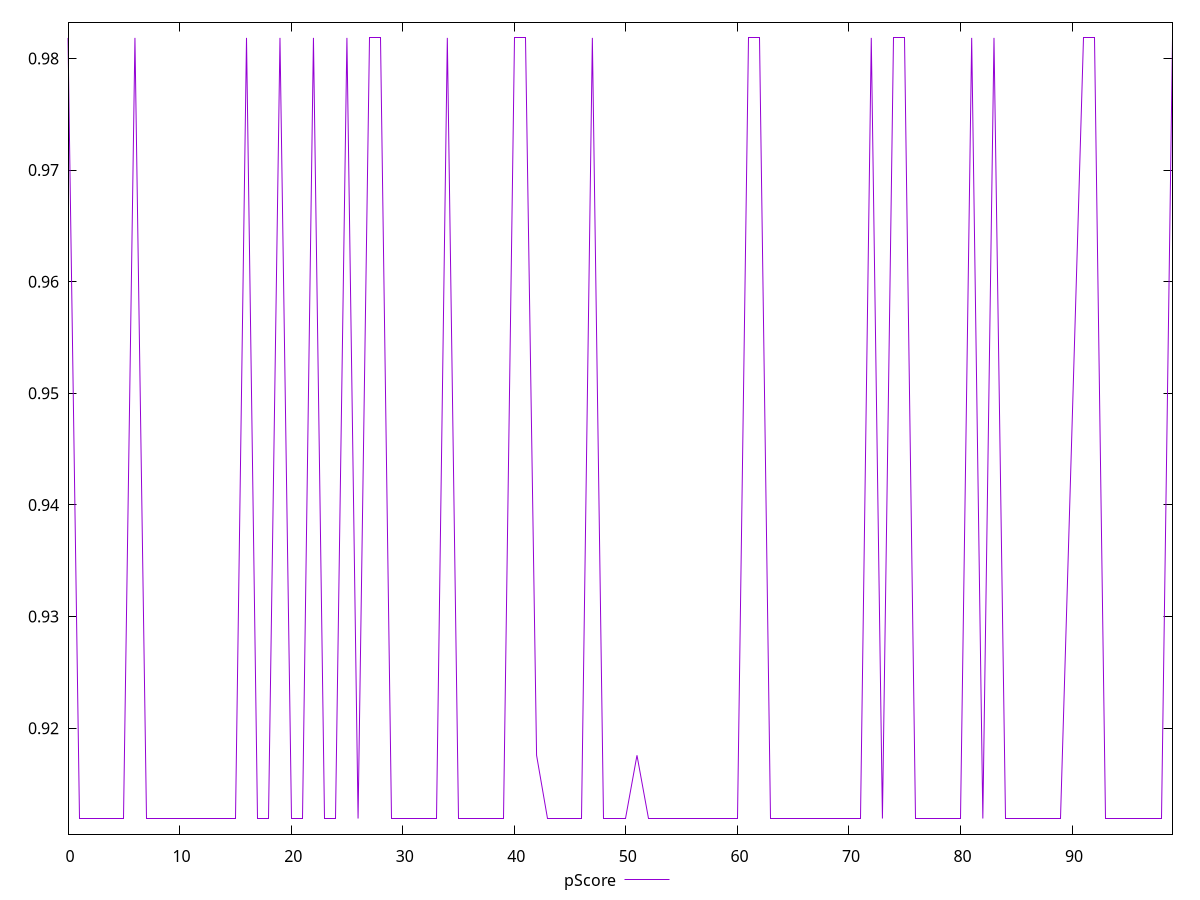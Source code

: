 reset

$pScore <<EOF
0 0.9818408984193125
1 0.9119035147238882
2 0.9119035147238882
3 0.9119035147238882
4 0.9119035147238882
5 0.9119035147238882
6 0.9818408984193125
7 0.9119035147238882
8 0.9119035147238882
9 0.9119035147238882
10 0.9119035147238882
11 0.9119035147238882
12 0.9119035147238882
13 0.9119035147238882
14 0.9119035147238882
15 0.9119035147238882
16 0.9818408984193125
17 0.9119035147238882
18 0.9119035147238882
19 0.9818408984193125
20 0.9119035147238882
21 0.9119035147238882
22 0.9818408984193125
23 0.9119035147238882
24 0.9119035147238882
25 0.9818408984193125
26 0.9119035147238882
27 0.9818408984193125
28 0.9818408984193125
29 0.9119035147238882
30 0.9119035147238882
31 0.9119035147238882
32 0.9119035147238882
33 0.9119035147238882
34 0.9818408984193125
35 0.9119035147238882
36 0.9119035147238882
37 0.9119035147238882
38 0.9119035147238882
39 0.9119035147238882
40 0.9818408984193125
41 0.9818408984193125
42 0.9175667343095402
43 0.9119035147238882
44 0.9119035147238882
45 0.9119035147238882
46 0.9119035147238882
47 0.9818408984193125
48 0.9119035147238882
49 0.9119035147238882
50 0.9119035147238882
51 0.9175667343095402
52 0.9119035147238882
53 0.9119035147238882
54 0.9119035147238882
55 0.9119035147238882
56 0.9119035147238882
57 0.9119035147238882
58 0.9119035147238882
59 0.9119035147238882
60 0.9119035147238882
61 0.9818408984193125
62 0.9818408984193125
63 0.9119035147238882
64 0.9119035147238882
65 0.9119035147238882
66 0.9119035147238882
67 0.9119035147238882
68 0.9119035147238882
69 0.9119035147238882
70 0.9119035147238882
71 0.9119035147238882
72 0.9818408984193125
73 0.9119035147238882
74 0.9818408984193125
75 0.9818408984193125
76 0.9119035147238882
77 0.9119035147238882
78 0.9119035147238882
79 0.9119035147238882
80 0.9119035147238882
81 0.9818408984193125
82 0.9119035147238882
83 0.9818408984193125
84 0.9119035147238882
85 0.9119035147238882
86 0.9119035147238882
87 0.9119035147238882
88 0.9119035147238882
89 0.9119035147238882
91 0.9818408984193125
92 0.9818408984193125
93 0.9119035147238882
94 0.9119035147238882
95 0.9119035147238882
96 0.9119035147238882
97 0.9119035147238882
98 0.9119035147238882
99 0.9818408984193125
EOF

set key outside below
set xrange [0:99]
set yrange [0.9105047670499797:0.983239646093221]
set trange [0.9105047670499797:0.983239646093221]
set terminal svg size 640, 500 enhanced background rgb 'white'
set output "report/report_00029_2021-02-24T13-36-40.390Z/dom-size/samples/card/pScore/values.svg"

plot $pScore title "pScore" with line

reset
